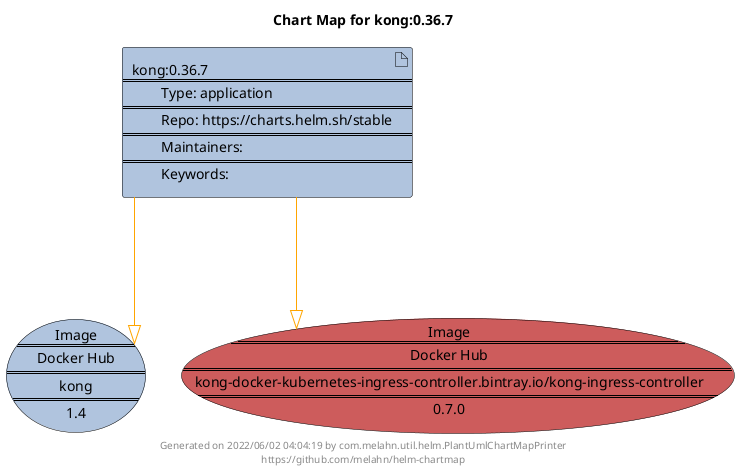 @startuml
skinparam linetype ortho
skinparam backgroundColor white
skinparam usecaseBorderColor black
skinparam usecaseArrowColor LightSlateGray
skinparam artifactBorderColor black
skinparam artifactArrowColor LightSlateGray

title Chart Map for kong:0.36.7

'There is one referenced Helm Chart
artifact "kong:0.36.7\n====\n\tType: application\n====\n\tRepo: https://charts.helm.sh/stable\n====\n\tMaintainers: \n====\n\tKeywords: " as kong_0_36_7 #LightSteelBlue

'There are 2 referenced Docker Images
usecase "Image\n====\nDocker Hub\n====\nkong\n====\n1.4" as kong_1_4 #LightSteelBlue
usecase "Image\n====\nDocker Hub\n====\nkong-docker-kubernetes-ingress-controller.bintray.io/kong-ingress-controller\n====\n0.7.0" as kong_docker_kubernetes_ingress_controller_bintray_io_kong_ingress_controller_0_7_0 #IndianRed

'Chart Dependencies
kong_0_36_7--[#orange]-|>kong_1_4
kong_0_36_7--[#orange]-|>kong_docker_kubernetes_ingress_controller_bintray_io_kong_ingress_controller_0_7_0

center footer Generated on 2022/06/02 04:04:19 by com.melahn.util.helm.PlantUmlChartMapPrinter\nhttps://github.com/melahn/helm-chartmap
@enduml
